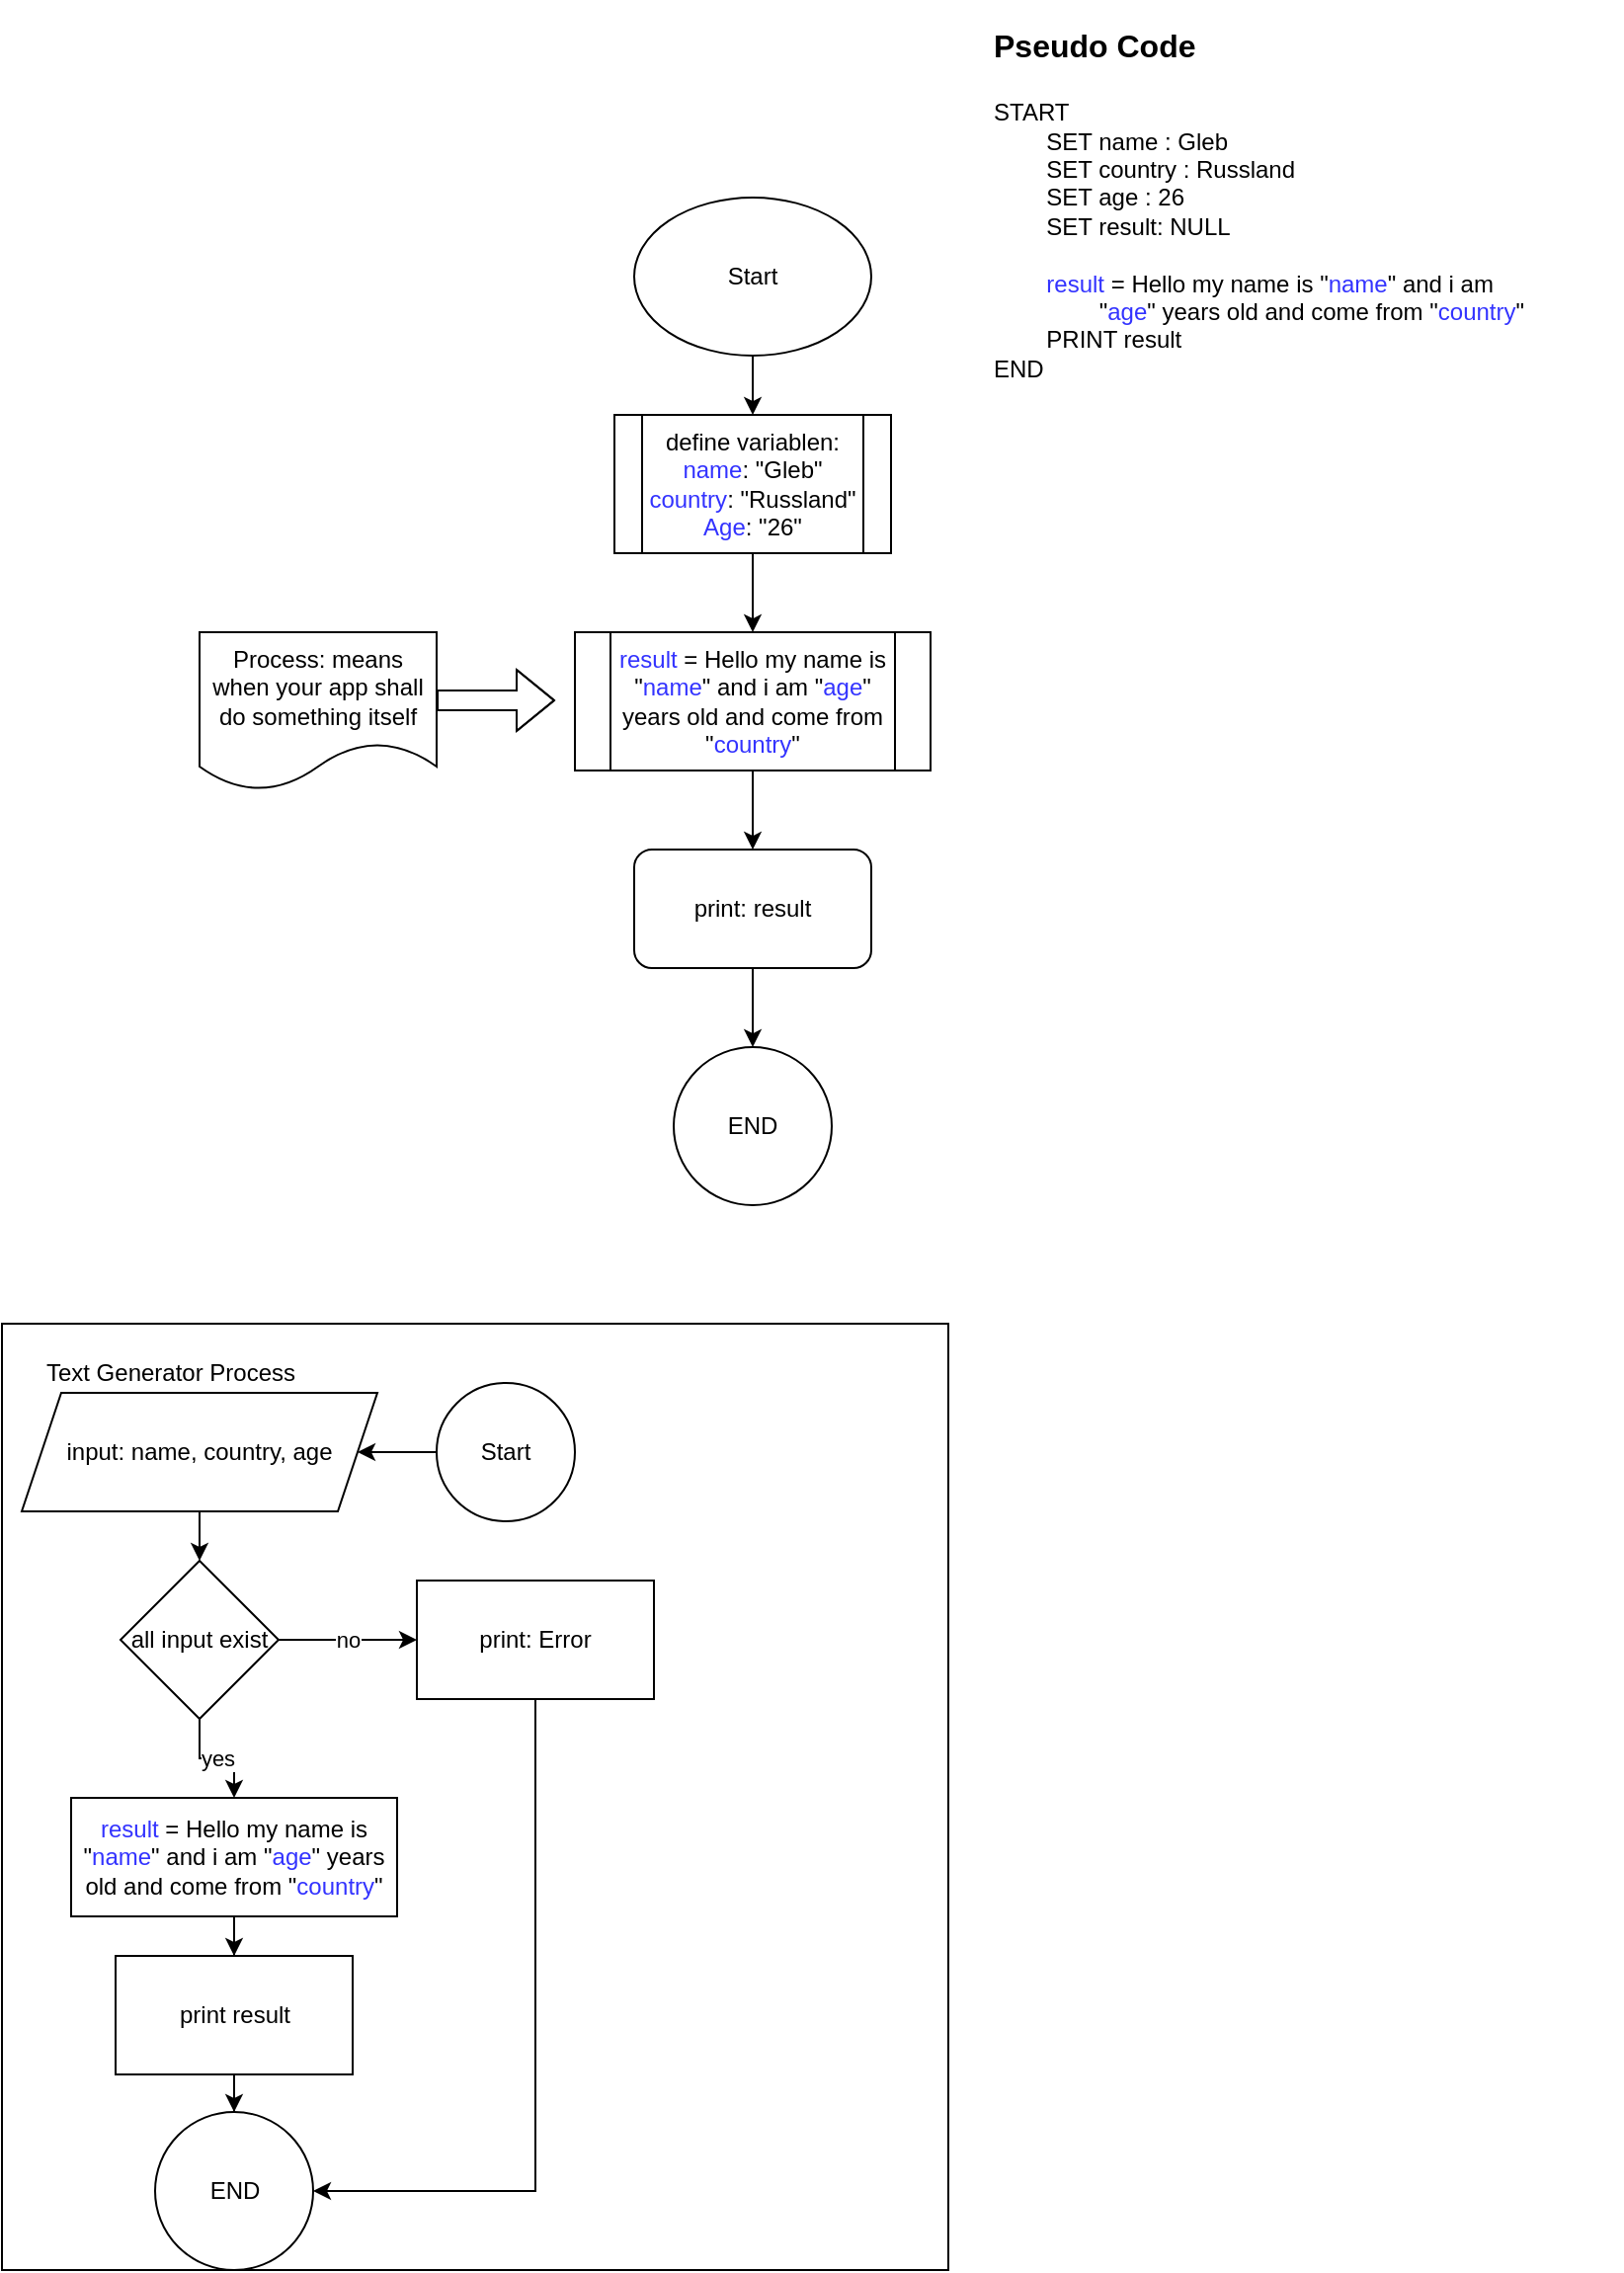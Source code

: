 <mxfile version="28.1.2">
  <diagram name="Seite-1" id="cSntvEF0rbsshvqYQuXH">
    <mxGraphModel dx="1426" dy="841" grid="1" gridSize="10" guides="1" tooltips="1" connect="1" arrows="1" fold="1" page="1" pageScale="1" pageWidth="827" pageHeight="1169" math="0" shadow="0">
      <root>
        <mxCell id="0" />
        <mxCell id="1" parent="0" />
        <mxCell id="ssgmGlRvx4_Hj_5hTBAI-10" value="" style="edgeStyle=orthogonalEdgeStyle;rounded=0;orthogonalLoop=1;jettySize=auto;html=1;" edge="1" parent="1" source="ssgmGlRvx4_Hj_5hTBAI-1" target="ssgmGlRvx4_Hj_5hTBAI-7">
          <mxGeometry relative="1" as="geometry" />
        </mxCell>
        <mxCell id="ssgmGlRvx4_Hj_5hTBAI-1" value="Start" style="ellipse;whiteSpace=wrap;html=1;" vertex="1" parent="1">
          <mxGeometry x="320" y="120" width="120" height="80" as="geometry" />
        </mxCell>
        <mxCell id="ssgmGlRvx4_Hj_5hTBAI-3" value="Process: means when your app shall do something itself" style="shape=document;whiteSpace=wrap;html=1;boundedLbl=1;" vertex="1" parent="1">
          <mxGeometry x="100" y="340" width="120" height="80" as="geometry" />
        </mxCell>
        <mxCell id="ssgmGlRvx4_Hj_5hTBAI-11" value="" style="edgeStyle=orthogonalEdgeStyle;rounded=0;orthogonalLoop=1;jettySize=auto;html=1;" edge="1" parent="1" source="ssgmGlRvx4_Hj_5hTBAI-7" target="ssgmGlRvx4_Hj_5hTBAI-8">
          <mxGeometry relative="1" as="geometry" />
        </mxCell>
        <mxCell id="ssgmGlRvx4_Hj_5hTBAI-7" value="define variablen:&lt;div&gt;&lt;span style=&quot;background-color: light-dark(#ffffff, var(--ge-dark-color, #121212));&quot;&gt;&lt;font style=&quot;color: rgb(51, 51, 255);&quot;&gt;name&lt;/font&gt;&lt;/span&gt;: &quot;Gleb&quot;&lt;br&gt;&lt;/div&gt;&lt;div&gt;&lt;font style=&quot;color: rgb(51, 51, 255);&quot;&gt;country&lt;/font&gt;: &quot;Russland&quot;&lt;/div&gt;&lt;div&gt;&lt;font style=&quot;color: rgb(51, 51, 255);&quot;&gt;Age&lt;/font&gt;: &quot;26&lt;span style=&quot;background-color: transparent; color: light-dark(rgb(0, 0, 0), rgb(255, 255, 255));&quot;&gt;&quot;&lt;/span&gt;&lt;/div&gt;" style="shape=process;whiteSpace=wrap;html=1;backgroundOutline=1;" vertex="1" parent="1">
          <mxGeometry x="310" y="230" width="140" height="70" as="geometry" />
        </mxCell>
        <mxCell id="ssgmGlRvx4_Hj_5hTBAI-15" value="" style="edgeStyle=orthogonalEdgeStyle;rounded=0;orthogonalLoop=1;jettySize=auto;html=1;" edge="1" parent="1" source="ssgmGlRvx4_Hj_5hTBAI-8" target="ssgmGlRvx4_Hj_5hTBAI-13">
          <mxGeometry relative="1" as="geometry" />
        </mxCell>
        <mxCell id="ssgmGlRvx4_Hj_5hTBAI-8" value="&lt;span style=&quot;font-family: Helvetica; font-size: 12px; font-style: normal; font-variant-ligatures: normal; font-variant-caps: normal; font-weight: 400; letter-spacing: normal; orphans: 2; text-align: center; text-indent: 0px; text-transform: none; widows: 2; word-spacing: 0px; -webkit-text-stroke-width: 0px; white-space: normal; text-decoration-thickness: initial; text-decoration-style: initial; text-decoration-color: initial; float: none; display: inline !important; color: rgb(0, 0, 0);&quot;&gt;&lt;font style=&quot;color: rgb(51, 51, 255);&quot;&gt;result &lt;/font&gt;&lt;/span&gt;&lt;span style=&quot;color: rgb(0, 0, 0); font-family: Helvetica; font-size: 12px; font-style: normal; font-variant-ligatures: normal; font-variant-caps: normal; font-weight: 400; letter-spacing: normal; orphans: 2; text-align: center; text-indent: 0px; text-transform: none; widows: 2; word-spacing: 0px; -webkit-text-stroke-width: 0px; white-space: normal; text-decoration-thickness: initial; text-decoration-style: initial; text-decoration-color: initial; float: none; display: inline !important;&quot;&gt;= Hello my name is &quot;&lt;/span&gt;&lt;span style=&quot;font-family: Helvetica; font-size: 12px; font-style: normal; font-variant-ligatures: normal; font-variant-caps: normal; font-weight: 400; letter-spacing: normal; orphans: 2; text-align: center; text-indent: 0px; text-transform: none; widows: 2; word-spacing: 0px; -webkit-text-stroke-width: 0px; white-space: normal; text-decoration-thickness: initial; text-decoration-style: initial; text-decoration-color: initial; float: none; display: inline !important; color: rgb(0, 0, 0);&quot;&gt;&lt;font style=&quot;color: rgb(51, 51, 255);&quot;&gt;name&lt;/font&gt;&lt;/span&gt;&lt;span style=&quot;color: rgb(0, 0, 0); font-family: Helvetica; font-size: 12px; font-style: normal; font-variant-ligatures: normal; font-variant-caps: normal; font-weight: 400; letter-spacing: normal; orphans: 2; text-align: center; text-indent: 0px; text-transform: none; widows: 2; word-spacing: 0px; -webkit-text-stroke-width: 0px; white-space: normal; text-decoration-thickness: initial; text-decoration-style: initial; text-decoration-color: initial; float: none; display: inline !important;&quot;&gt;&quot; and i am &quot;&lt;/span&gt;&lt;span style=&quot;font-family: Helvetica; font-size: 12px; font-style: normal; font-variant-ligatures: normal; font-variant-caps: normal; font-weight: 400; letter-spacing: normal; orphans: 2; text-align: center; text-indent: 0px; text-transform: none; widows: 2; word-spacing: 0px; -webkit-text-stroke-width: 0px; white-space: normal; text-decoration-thickness: initial; text-decoration-style: initial; text-decoration-color: initial; float: none; display: inline !important; color: rgb(0, 0, 0);&quot;&gt;&lt;font style=&quot;color: rgb(51, 51, 255);&quot;&gt;age&lt;/font&gt;&lt;/span&gt;&lt;span style=&quot;color: rgb(0, 0, 0); font-family: Helvetica; font-size: 12px; font-style: normal; font-variant-ligatures: normal; font-variant-caps: normal; font-weight: 400; letter-spacing: normal; orphans: 2; text-align: center; text-indent: 0px; text-transform: none; widows: 2; word-spacing: 0px; -webkit-text-stroke-width: 0px; white-space: normal; text-decoration-thickness: initial; text-decoration-style: initial; text-decoration-color: initial; float: none; display: inline !important;&quot;&gt;&quot; years old and come from &quot;&lt;/span&gt;&lt;span style=&quot;font-family: Helvetica; font-size: 12px; font-style: normal; font-variant-ligatures: normal; font-variant-caps: normal; font-weight: 400; letter-spacing: normal; orphans: 2; text-align: center; text-indent: 0px; text-transform: none; widows: 2; word-spacing: 0px; -webkit-text-stroke-width: 0px; white-space: normal; text-decoration-thickness: initial; text-decoration-style: initial; text-decoration-color: initial; float: none; display: inline !important; color: rgb(0, 0, 0);&quot;&gt;&lt;font style=&quot;color: rgb(51, 51, 255);&quot;&gt;country&lt;/font&gt;&lt;/span&gt;&lt;span style=&quot;color: rgb(0, 0, 0); font-family: Helvetica; font-size: 12px; font-style: normal; font-variant-ligatures: normal; font-variant-caps: normal; font-weight: 400; letter-spacing: normal; orphans: 2; text-align: center; text-indent: 0px; text-transform: none; widows: 2; word-spacing: 0px; -webkit-text-stroke-width: 0px; white-space: normal; text-decoration-thickness: initial; text-decoration-style: initial; text-decoration-color: initial; float: none; display: inline !important;&quot;&gt;&quot;&lt;/span&gt;" style="shape=process;whiteSpace=wrap;html=1;backgroundOutline=1;" vertex="1" parent="1">
          <mxGeometry x="290" y="340" width="180" height="70" as="geometry" />
        </mxCell>
        <mxCell id="ssgmGlRvx4_Hj_5hTBAI-12" value="" style="shape=flexArrow;endArrow=classic;html=1;rounded=0;" edge="1" parent="1">
          <mxGeometry width="50" height="50" relative="1" as="geometry">
            <mxPoint x="220" y="374.5" as="sourcePoint" />
            <mxPoint x="280" y="374.5" as="targetPoint" />
            <Array as="points">
              <mxPoint x="250" y="374.5" />
            </Array>
          </mxGeometry>
        </mxCell>
        <mxCell id="ssgmGlRvx4_Hj_5hTBAI-17" value="" style="edgeStyle=orthogonalEdgeStyle;rounded=0;orthogonalLoop=1;jettySize=auto;html=1;" edge="1" parent="1" source="ssgmGlRvx4_Hj_5hTBAI-13" target="ssgmGlRvx4_Hj_5hTBAI-14">
          <mxGeometry relative="1" as="geometry" />
        </mxCell>
        <mxCell id="ssgmGlRvx4_Hj_5hTBAI-13" value="print: result" style="rounded=1;whiteSpace=wrap;html=1;" vertex="1" parent="1">
          <mxGeometry x="320" y="450" width="120" height="60" as="geometry" />
        </mxCell>
        <mxCell id="ssgmGlRvx4_Hj_5hTBAI-14" value="END" style="ellipse;whiteSpace=wrap;html=1;aspect=fixed;" vertex="1" parent="1">
          <mxGeometry x="340" y="550" width="80" height="80" as="geometry" />
        </mxCell>
        <mxCell id="ssgmGlRvx4_Hj_5hTBAI-18" value="" style="whiteSpace=wrap;html=1;aspect=fixed;" vertex="1" parent="1">
          <mxGeometry y="690" width="479" height="479" as="geometry" />
        </mxCell>
        <mxCell id="ssgmGlRvx4_Hj_5hTBAI-23" value="" style="edgeStyle=orthogonalEdgeStyle;rounded=0;orthogonalLoop=1;jettySize=auto;html=1;" edge="1" parent="1" source="ssgmGlRvx4_Hj_5hTBAI-20" target="ssgmGlRvx4_Hj_5hTBAI-22">
          <mxGeometry relative="1" as="geometry" />
        </mxCell>
        <mxCell id="ssgmGlRvx4_Hj_5hTBAI-20" value="Start" style="ellipse;whiteSpace=wrap;html=1;aspect=fixed;" vertex="1" parent="1">
          <mxGeometry x="220" y="720" width="70" height="70" as="geometry" />
        </mxCell>
        <mxCell id="ssgmGlRvx4_Hj_5hTBAI-21" value="Text Generator Process" style="text;html=1;align=center;verticalAlign=middle;resizable=0;points=[];autosize=1;strokeColor=none;fillColor=none;" vertex="1" parent="1">
          <mxGeometry x="10" y="700" width="150" height="30" as="geometry" />
        </mxCell>
        <mxCell id="ssgmGlRvx4_Hj_5hTBAI-32" value="" style="edgeStyle=orthogonalEdgeStyle;rounded=0;orthogonalLoop=1;jettySize=auto;html=1;" edge="1" parent="1" source="ssgmGlRvx4_Hj_5hTBAI-22" target="ssgmGlRvx4_Hj_5hTBAI-31">
          <mxGeometry relative="1" as="geometry" />
        </mxCell>
        <mxCell id="ssgmGlRvx4_Hj_5hTBAI-22" value="input: name, country, age" style="shape=parallelogram;perimeter=parallelogramPerimeter;whiteSpace=wrap;html=1;fixedSize=1;" vertex="1" parent="1">
          <mxGeometry x="10" y="725" width="180" height="60" as="geometry" />
        </mxCell>
        <mxCell id="ssgmGlRvx4_Hj_5hTBAI-28" value="" style="edgeStyle=orthogonalEdgeStyle;rounded=0;orthogonalLoop=1;jettySize=auto;html=1;" edge="1" parent="1" source="ssgmGlRvx4_Hj_5hTBAI-24" target="ssgmGlRvx4_Hj_5hTBAI-26">
          <mxGeometry relative="1" as="geometry" />
        </mxCell>
        <mxCell id="ssgmGlRvx4_Hj_5hTBAI-24" value="&lt;span style=&quot;float: none; display: inline !important; color: rgb(0, 0, 0);&quot;&gt;&lt;font style=&quot;color: rgb(51, 51, 255);&quot;&gt;result&amp;nbsp;&lt;/font&gt;&lt;/span&gt;&lt;span style=&quot;float: none; display: inline !important; color: rgb(0, 0, 0);&quot;&gt;= Hello my name is &quot;&lt;/span&gt;&lt;span style=&quot;float: none; display: inline !important; color: rgb(0, 0, 0);&quot;&gt;&lt;font style=&quot;color: rgb(51, 51, 255);&quot;&gt;name&lt;/font&gt;&lt;/span&gt;&lt;span style=&quot;float: none; display: inline !important; color: rgb(0, 0, 0);&quot;&gt;&quot; and i am &quot;&lt;/span&gt;&lt;span style=&quot;float: none; display: inline !important; color: rgb(0, 0, 0);&quot;&gt;&lt;font style=&quot;color: rgb(51, 51, 255);&quot;&gt;age&lt;/font&gt;&lt;/span&gt;&lt;span style=&quot;float: none; display: inline !important; color: rgb(0, 0, 0);&quot;&gt;&quot; years old and come from &quot;&lt;/span&gt;&lt;span style=&quot;float: none; display: inline !important; color: rgb(0, 0, 0);&quot;&gt;&lt;font style=&quot;color: rgb(51, 51, 255);&quot;&gt;country&lt;/font&gt;&lt;/span&gt;&lt;span style=&quot;float: none; display: inline !important; color: rgb(0, 0, 0);&quot;&gt;&quot;&lt;/span&gt;" style="rounded=0;whiteSpace=wrap;html=1;" vertex="1" parent="1">
          <mxGeometry x="35" y="930" width="165" height="60" as="geometry" />
        </mxCell>
        <mxCell id="ssgmGlRvx4_Hj_5hTBAI-29" value="" style="edgeStyle=orthogonalEdgeStyle;rounded=0;orthogonalLoop=1;jettySize=auto;html=1;" edge="1" parent="1" source="ssgmGlRvx4_Hj_5hTBAI-26" target="ssgmGlRvx4_Hj_5hTBAI-27">
          <mxGeometry relative="1" as="geometry" />
        </mxCell>
        <mxCell id="ssgmGlRvx4_Hj_5hTBAI-26" value="print result" style="rounded=0;whiteSpace=wrap;html=1;" vertex="1" parent="1">
          <mxGeometry x="57.5" y="1010" width="120" height="60" as="geometry" />
        </mxCell>
        <mxCell id="ssgmGlRvx4_Hj_5hTBAI-27" value="END" style="ellipse;whiteSpace=wrap;html=1;aspect=fixed;" vertex="1" parent="1">
          <mxGeometry x="77.5" y="1089" width="80" height="80" as="geometry" />
        </mxCell>
        <mxCell id="ssgmGlRvx4_Hj_5hTBAI-34" value="yes" style="edgeStyle=orthogonalEdgeStyle;rounded=0;orthogonalLoop=1;jettySize=auto;html=1;" edge="1" parent="1" source="ssgmGlRvx4_Hj_5hTBAI-31" target="ssgmGlRvx4_Hj_5hTBAI-24">
          <mxGeometry relative="1" as="geometry" />
        </mxCell>
        <mxCell id="ssgmGlRvx4_Hj_5hTBAI-36" value="no" style="edgeStyle=orthogonalEdgeStyle;rounded=0;orthogonalLoop=1;jettySize=auto;html=1;" edge="1" parent="1" source="ssgmGlRvx4_Hj_5hTBAI-31" target="ssgmGlRvx4_Hj_5hTBAI-35">
          <mxGeometry relative="1" as="geometry" />
        </mxCell>
        <mxCell id="ssgmGlRvx4_Hj_5hTBAI-31" value="all input exist" style="rhombus;whiteSpace=wrap;html=1;" vertex="1" parent="1">
          <mxGeometry x="60" y="810" width="80" height="80" as="geometry" />
        </mxCell>
        <mxCell id="ssgmGlRvx4_Hj_5hTBAI-38" style="edgeStyle=orthogonalEdgeStyle;rounded=0;orthogonalLoop=1;jettySize=auto;html=1;entryX=1;entryY=0.5;entryDx=0;entryDy=0;exitX=0.5;exitY=1;exitDx=0;exitDy=0;" edge="1" parent="1" source="ssgmGlRvx4_Hj_5hTBAI-35" target="ssgmGlRvx4_Hj_5hTBAI-27">
          <mxGeometry relative="1" as="geometry" />
        </mxCell>
        <mxCell id="ssgmGlRvx4_Hj_5hTBAI-35" value="print: Error" style="rounded=0;whiteSpace=wrap;html=1;" vertex="1" parent="1">
          <mxGeometry x="210" y="820" width="120" height="60" as="geometry" />
        </mxCell>
        <mxCell id="ssgmGlRvx4_Hj_5hTBAI-42" value="&lt;h1 style=&quot;margin-top: 0px;&quot;&gt;&lt;span style=&quot;text-wrap-mode: nowrap;&quot;&gt;&lt;font style=&quot;font-size: 16px;&quot;&gt;Pseudo Code&lt;/font&gt;&lt;/span&gt;&lt;div style=&quot;font-size: 12px; font-weight: 400; text-wrap-mode: nowrap;&quot;&gt;&lt;br&gt;&lt;/div&gt;&lt;div style=&quot;font-size: 12px; font-weight: 400; text-wrap-mode: nowrap;&quot;&gt;START&lt;/div&gt;&lt;div style=&quot;font-size: 12px; font-weight: 400; text-wrap-mode: nowrap;&quot;&gt;&lt;span style=&quot;white-space-collapse: preserve;&quot;&gt;&#x9;&lt;/span&gt;SET name : Gleb&lt;/div&gt;&lt;div style=&quot;font-size: 12px; font-weight: 400; text-wrap-mode: nowrap;&quot;&gt;&lt;span style=&quot;white-space-collapse: preserve;&quot;&gt;&#x9;&lt;/span&gt;SET country : Russland&lt;/div&gt;&lt;div style=&quot;font-size: 12px; font-weight: 400; text-wrap-mode: nowrap;&quot;&gt;&lt;span style=&quot;white-space-collapse: preserve;&quot;&gt;&#x9;&lt;/span&gt;SET age : 26&lt;/div&gt;&lt;div style=&quot;font-size: 12px; font-weight: 400; text-wrap-mode: nowrap;&quot;&gt;&lt;span style=&quot;white-space-collapse: preserve;&quot;&gt;&#x9;&lt;/span&gt;SET result: NULL&lt;br&gt;&lt;/div&gt;&lt;div style=&quot;font-size: 12px; font-weight: 400; text-wrap-mode: nowrap;&quot;&gt;&lt;span style=&quot;background-color: transparent; text-wrap-mode: wrap; text-align: center; float: none; display: inline !important; color: rgb(0, 0, 0);&quot;&gt;&lt;font style=&quot;color: rgb(51, 51, 255);&quot;&gt;&lt;br&gt;&lt;/font&gt;&lt;/span&gt;&lt;/div&gt;&lt;div style=&quot;font-size: 12px; font-weight: 400; text-wrap-mode: nowrap;&quot;&gt;&lt;span style=&quot;background-color: transparent; text-wrap-mode: wrap; text-align: center; float: none; display: inline !important; color: rgb(0, 0, 0);&quot;&gt;&lt;font style=&quot;color: rgb(51, 51, 255);&quot;&gt;&lt;span style=&quot;white-space: pre;&quot;&gt;&#x9;&lt;/span&gt;result&amp;nbsp;&lt;/font&gt;&lt;/span&gt;&lt;span style=&quot;background-color: transparent; text-wrap-mode: wrap; text-align: center; float: none; display: inline !important; color: rgb(0, 0, 0);&quot;&gt;= Hello my name is &quot;&lt;/span&gt;&lt;span style=&quot;background-color: transparent; text-wrap-mode: wrap; text-align: center; float: none; display: inline !important; color: rgb(0, 0, 0);&quot;&gt;&lt;font style=&quot;color: rgb(51, 51, 255);&quot;&gt;name&lt;/font&gt;&lt;/span&gt;&lt;span style=&quot;background-color: transparent; text-wrap-mode: wrap; text-align: center; float: none; display: inline !important; color: rgb(0, 0, 0);&quot;&gt;&quot; and i am &lt;span style=&quot;white-space: pre;&quot;&gt;&#x9;&lt;span style=&quot;white-space: pre;&quot;&gt;&#x9;&lt;/span&gt;&lt;/span&gt;&quot;&lt;/span&gt;&lt;span style=&quot;background-color: transparent; text-wrap-mode: wrap; text-align: center; float: none; display: inline !important; color: rgb(0, 0, 0);&quot;&gt;&lt;font style=&quot;color: rgb(51, 51, 255);&quot;&gt;age&lt;/font&gt;&lt;/span&gt;&lt;span style=&quot;background-color: transparent; text-wrap-mode: wrap; text-align: center; float: none; display: inline !important; color: rgb(0, 0, 0);&quot;&gt;&quot; years old and come from &quot;&lt;/span&gt;&lt;span style=&quot;background-color: transparent; text-wrap-mode: wrap; text-align: center; float: none; display: inline !important; color: rgb(0, 0, 0);&quot;&gt;&lt;font style=&quot;color: rgb(51, 51, 255);&quot;&gt;country&lt;/font&gt;&lt;/span&gt;&lt;span style=&quot;background-color: transparent; text-wrap-mode: wrap; text-align: center; float: none; display: inline !important; color: rgb(0, 0, 0);&quot;&gt;&quot;&lt;/span&gt;&lt;/div&gt;&lt;div style=&quot;font-size: 12px; font-weight: 400; text-wrap-mode: nowrap;&quot;&gt;&lt;span style=&quot;background-color: transparent; text-wrap-mode: wrap; text-align: center; float: none; display: inline !important; color: rgb(0, 0, 0);&quot;&gt;&lt;span style=&quot;white-space: pre;&quot;&gt;&#x9;&lt;/span&gt;PRINT result&lt;br&gt;&lt;/span&gt;&lt;/div&gt;&lt;div style=&quot;font-size: 12px; font-weight: 400; text-wrap-mode: nowrap;&quot;&gt;&lt;span style=&quot;background-color: transparent; text-wrap-mode: wrap; text-align: center; float: none; display: inline !important; color: rgb(0, 0, 0);&quot;&gt;END&lt;/span&gt;&lt;/div&gt;&lt;/h1&gt;" style="text;html=1;whiteSpace=wrap;overflow=hidden;rounded=0;" vertex="1" parent="1">
          <mxGeometry x="500" y="20" width="320" height="200" as="geometry" />
        </mxCell>
      </root>
    </mxGraphModel>
  </diagram>
</mxfile>
